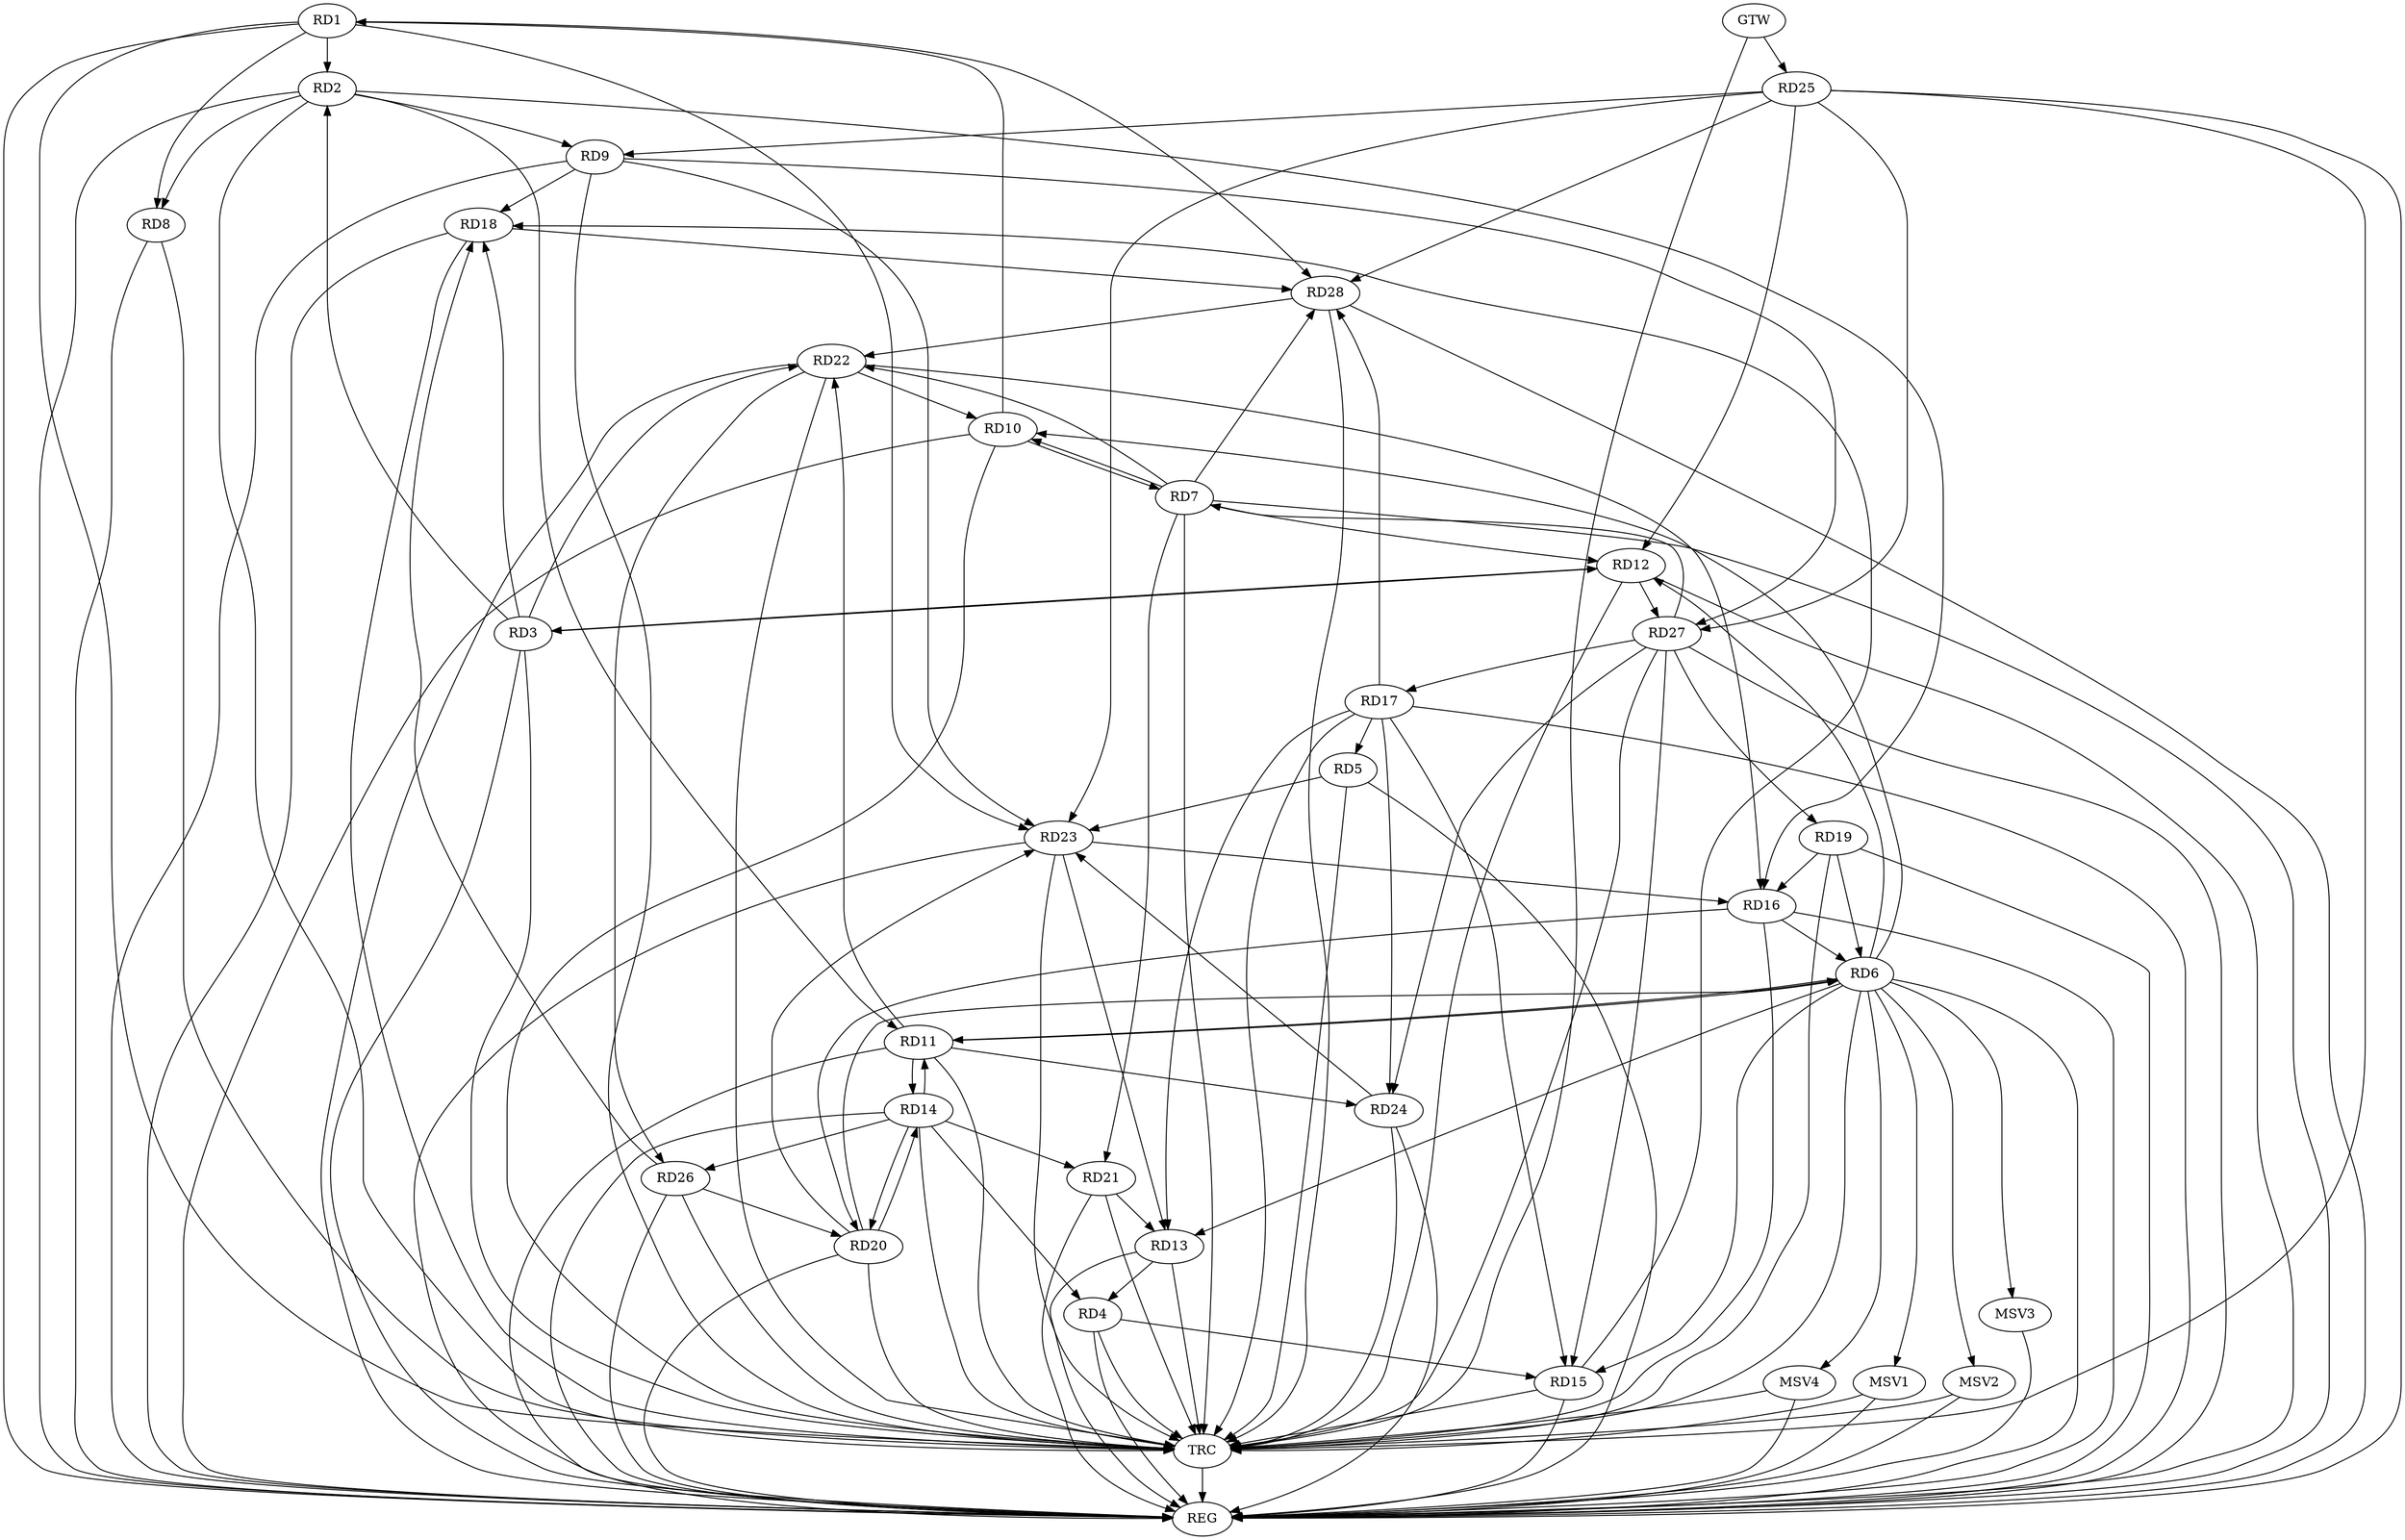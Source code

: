 strict digraph G {
  RD1 [ label="RD1" ];
  RD2 [ label="RD2" ];
  RD3 [ label="RD3" ];
  RD4 [ label="RD4" ];
  RD5 [ label="RD5" ];
  RD6 [ label="RD6" ];
  RD7 [ label="RD7" ];
  RD8 [ label="RD8" ];
  RD9 [ label="RD9" ];
  RD10 [ label="RD10" ];
  RD11 [ label="RD11" ];
  RD12 [ label="RD12" ];
  RD13 [ label="RD13" ];
  RD14 [ label="RD14" ];
  RD15 [ label="RD15" ];
  RD16 [ label="RD16" ];
  RD17 [ label="RD17" ];
  RD18 [ label="RD18" ];
  RD19 [ label="RD19" ];
  RD20 [ label="RD20" ];
  RD21 [ label="RD21" ];
  RD22 [ label="RD22" ];
  RD23 [ label="RD23" ];
  RD24 [ label="RD24" ];
  RD25 [ label="RD25" ];
  RD26 [ label="RD26" ];
  RD27 [ label="RD27" ];
  RD28 [ label="RD28" ];
  GTW [ label="GTW" ];
  REG [ label="REG" ];
  TRC [ label="TRC" ];
  MSV1 [ label="MSV1" ];
  MSV2 [ label="MSV2" ];
  MSV3 [ label="MSV3" ];
  MSV4 [ label="MSV4" ];
  RD1 -> RD2;
  RD1 -> RD8;
  RD10 -> RD1;
  RD1 -> RD23;
  RD1 -> RD28;
  RD3 -> RD2;
  RD2 -> RD8;
  RD2 -> RD9;
  RD2 -> RD11;
  RD2 -> RD16;
  RD3 -> RD12;
  RD12 -> RD3;
  RD3 -> RD18;
  RD3 -> RD22;
  RD13 -> RD4;
  RD14 -> RD4;
  RD4 -> RD15;
  RD17 -> RD5;
  RD5 -> RD23;
  RD6 -> RD10;
  RD6 -> RD11;
  RD11 -> RD6;
  RD6 -> RD12;
  RD6 -> RD13;
  RD6 -> RD15;
  RD16 -> RD6;
  RD19 -> RD6;
  RD20 -> RD6;
  RD7 -> RD10;
  RD10 -> RD7;
  RD7 -> RD12;
  RD7 -> RD21;
  RD7 -> RD22;
  RD27 -> RD7;
  RD7 -> RD28;
  RD9 -> RD18;
  RD9 -> RD23;
  RD25 -> RD9;
  RD9 -> RD27;
  RD22 -> RD10;
  RD11 -> RD14;
  RD14 -> RD11;
  RD11 -> RD22;
  RD11 -> RD24;
  RD25 -> RD12;
  RD12 -> RD27;
  RD17 -> RD13;
  RD21 -> RD13;
  RD23 -> RD13;
  RD14 -> RD20;
  RD20 -> RD14;
  RD14 -> RD21;
  RD14 -> RD26;
  RD17 -> RD15;
  RD15 -> RD18;
  RD27 -> RD15;
  RD19 -> RD16;
  RD16 -> RD20;
  RD22 -> RD16;
  RD23 -> RD16;
  RD17 -> RD24;
  RD27 -> RD17;
  RD17 -> RD28;
  RD26 -> RD18;
  RD18 -> RD28;
  RD27 -> RD19;
  RD20 -> RD23;
  RD26 -> RD20;
  RD22 -> RD26;
  RD28 -> RD22;
  RD24 -> RD23;
  RD25 -> RD23;
  RD27 -> RD24;
  RD25 -> RD27;
  RD25 -> RD28;
  GTW -> RD25;
  RD1 -> REG;
  RD2 -> REG;
  RD3 -> REG;
  RD4 -> REG;
  RD5 -> REG;
  RD6 -> REG;
  RD7 -> REG;
  RD8 -> REG;
  RD9 -> REG;
  RD10 -> REG;
  RD11 -> REG;
  RD12 -> REG;
  RD13 -> REG;
  RD14 -> REG;
  RD15 -> REG;
  RD16 -> REG;
  RD17 -> REG;
  RD18 -> REG;
  RD19 -> REG;
  RD20 -> REG;
  RD21 -> REG;
  RD22 -> REG;
  RD23 -> REG;
  RD24 -> REG;
  RD25 -> REG;
  RD26 -> REG;
  RD27 -> REG;
  RD28 -> REG;
  RD1 -> TRC;
  RD2 -> TRC;
  RD3 -> TRC;
  RD4 -> TRC;
  RD5 -> TRC;
  RD6 -> TRC;
  RD7 -> TRC;
  RD8 -> TRC;
  RD9 -> TRC;
  RD10 -> TRC;
  RD11 -> TRC;
  RD12 -> TRC;
  RD13 -> TRC;
  RD14 -> TRC;
  RD15 -> TRC;
  RD16 -> TRC;
  RD17 -> TRC;
  RD18 -> TRC;
  RD19 -> TRC;
  RD20 -> TRC;
  RD21 -> TRC;
  RD22 -> TRC;
  RD23 -> TRC;
  RD24 -> TRC;
  RD25 -> TRC;
  RD26 -> TRC;
  RD27 -> TRC;
  RD28 -> TRC;
  GTW -> TRC;
  TRC -> REG;
  RD6 -> MSV1;
  MSV1 -> REG;
  MSV1 -> TRC;
  RD6 -> MSV2;
  MSV2 -> REG;
  MSV2 -> TRC;
  RD6 -> MSV3;
  MSV3 -> REG;
  RD6 -> MSV4;
  MSV4 -> REG;
  MSV4 -> TRC;
}

